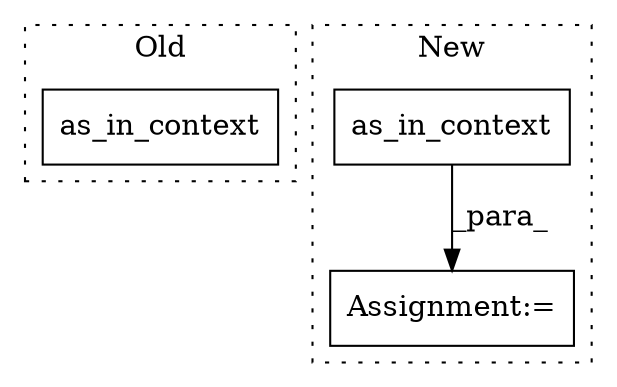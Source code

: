 digraph G {
subgraph cluster0 {
1 [label="as_in_context" a="32" s="10805,10822" l="14,1" shape="box"];
label = "Old";
style="dotted";
}
subgraph cluster1 {
2 [label="as_in_context" a="32" s="11348,11365" l="14,1" shape="box"];
3 [label="Assignment:=" a="7" s="11422" l="1" shape="box"];
label = "New";
style="dotted";
}
2 -> 3 [label="_para_"];
}